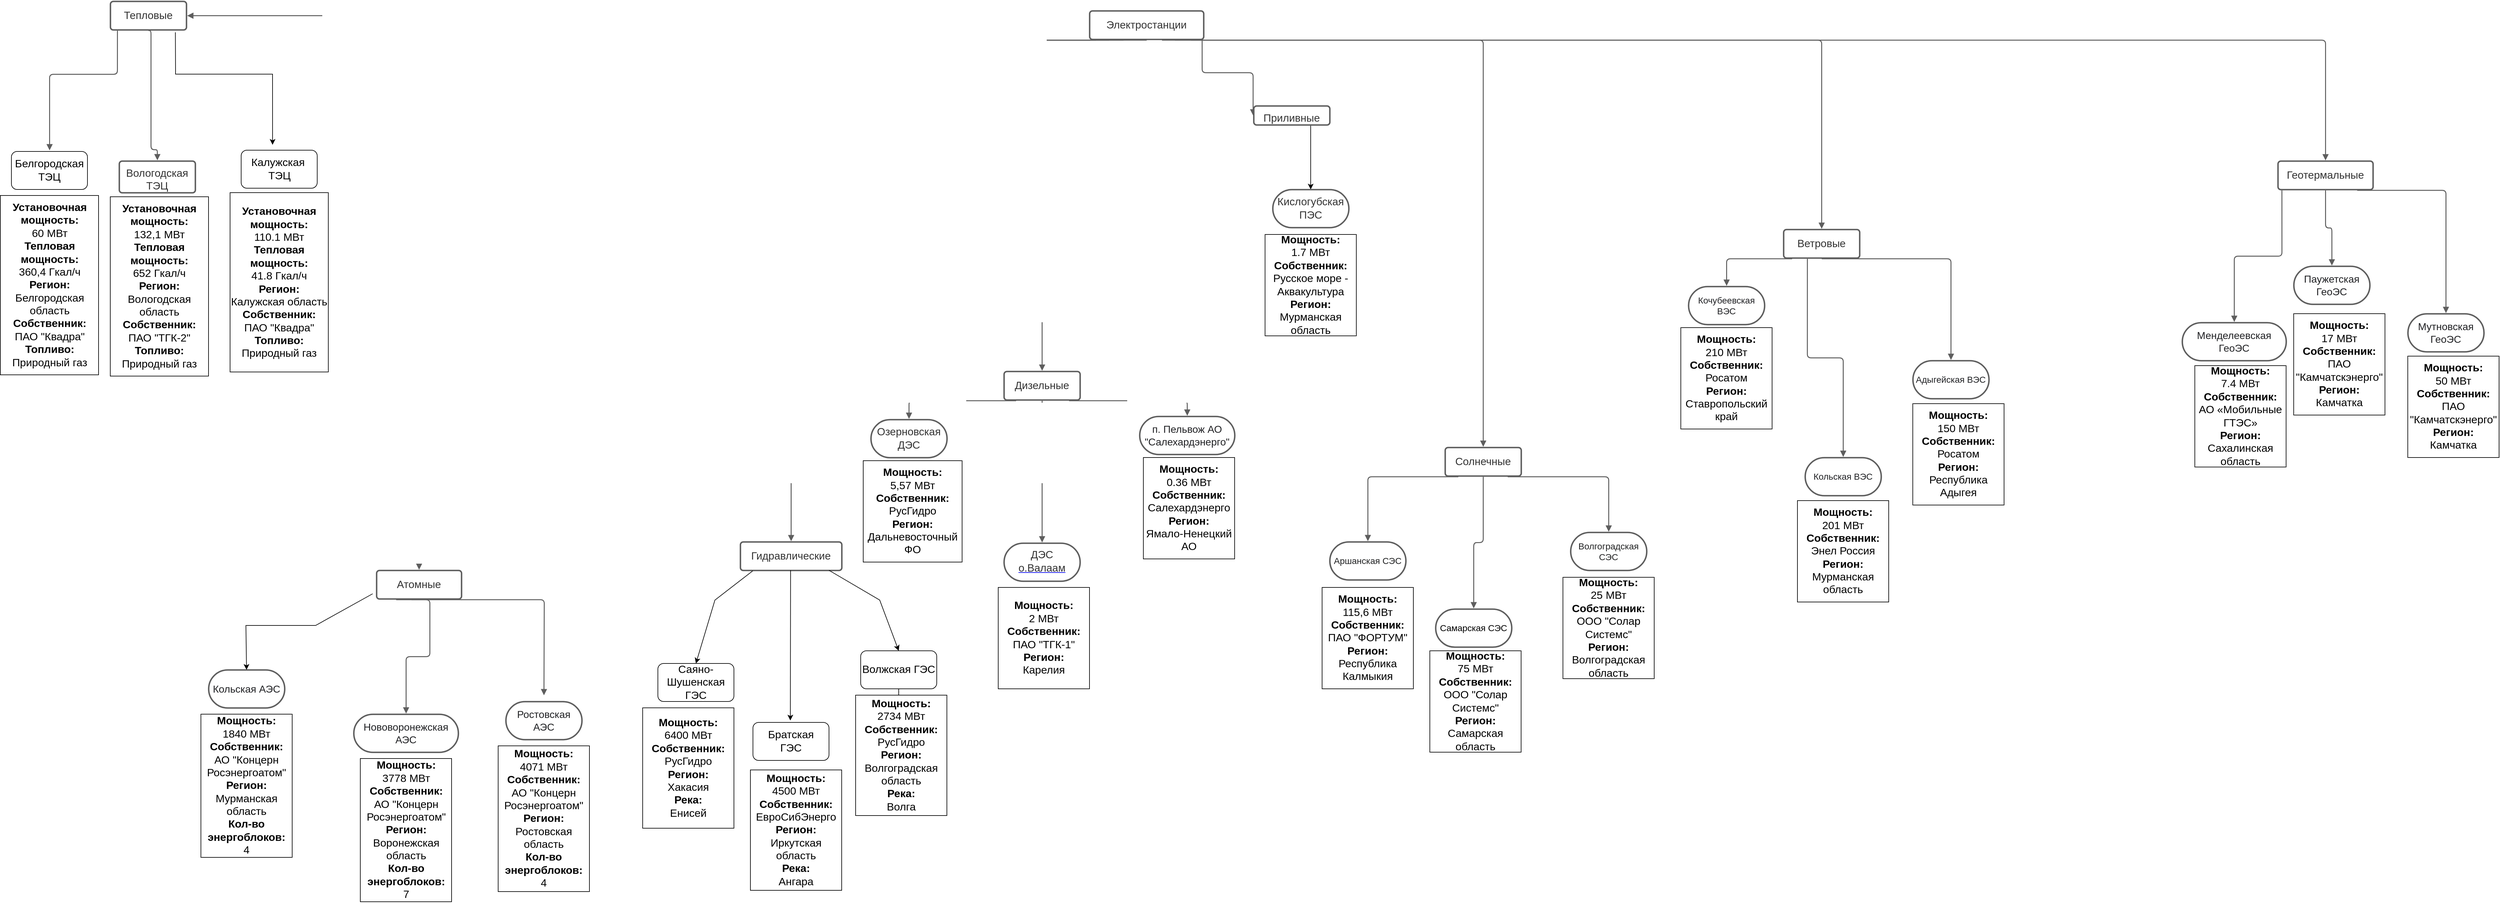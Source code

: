 <mxfile version="20.8.16" type="device"><diagram name="Страница 1" id="SqYz8cVDMpFLNIiaUwk3"><mxGraphModel dx="8078" dy="4804" grid="1" gridSize="10" guides="1" tooltips="1" connect="1" arrows="1" fold="1" page="1" pageScale="1" pageWidth="827" pageHeight="1169" math="0" shadow="0"><root><mxCell id="0"/><mxCell id="1" parent="0"/><mxCell id="hMKjOcdBYLlLjAjpWTOw-2" value="Электростанции" style="html=1;overflow=block;blockSpacing=1;whiteSpace=wrap;fontSize=16.7;fontColor=#333333;spacing=9;strokeColor=#5e5e5e;strokeOpacity=100;rounded=1;absoluteArcSize=1;arcSize=9;strokeWidth=2.3;lucidId=GyFBCx.WiOFn;" vertex="1" parent="1"><mxGeometry x="-959" y="-970" width="180" height="45" as="geometry"/></mxCell><mxCell id="hMKjOcdBYLlLjAjpWTOw-3" value="" style="html=1;jettySize=18;whiteSpace=wrap;fontSize=13;strokeColor=#5E5E5E;strokeWidth=1.5;rounded=1;arcSize=12;edgeStyle=orthogonalEdgeStyle;startArrow=none;endArrow=block;endFill=1;exitX=0.056;exitY=1.025;exitPerimeter=0;entryX=1.009;entryY=0.5;entryPerimeter=0;lucidId=5zFB~MU-isns;" edge="1" parent="1" source="hMKjOcdBYLlLjAjpWTOw-2" target="hMKjOcdBYLlLjAjpWTOw-4"><mxGeometry width="100" height="100" relative="1" as="geometry"><Array as="points"/></mxGeometry></mxCell><mxCell id="hMKjOcdBYLlLjAjpWTOw-4" value="Тепловые" style="html=1;overflow=block;blockSpacing=1;whiteSpace=wrap;fontSize=16.7;fontColor=#333333;spacing=9;strokeColor=#5e5e5e;strokeOpacity=100;rounded=1;absoluteArcSize=1;arcSize=9;strokeWidth=2.3;lucidId=7zFBuDmagxAy;" vertex="1" parent="1"><mxGeometry x="-2504" y="-985" width="120" height="45" as="geometry"/></mxCell><mxCell id="hMKjOcdBYLlLjAjpWTOw-5" value="" style="html=1;jettySize=18;whiteSpace=wrap;fontSize=13;strokeColor=#5E5E5E;strokeWidth=1.5;rounded=1;arcSize=12;edgeStyle=orthogonalEdgeStyle;startArrow=none;endArrow=block;endFill=1;exitX=0.092;exitY=1.025;exitPerimeter=0;lucidId=sAFBeHbnYp12;" edge="1" parent="1" source="hMKjOcdBYLlLjAjpWTOw-4"><mxGeometry width="100" height="100" relative="1" as="geometry"><Array as="points"><mxPoint x="-2493" y="-870"/><mxPoint x="-2600" y="-870"/><mxPoint x="-2600" y="-761"/></Array><mxPoint x="-2600" y="-750" as="targetPoint"/></mxGeometry></mxCell><mxCell id="hMKjOcdBYLlLjAjpWTOw-7" value="" style="html=1;jettySize=18;whiteSpace=wrap;fontSize=13;strokeColor=#5E5E5E;strokeWidth=1.5;rounded=1;arcSize=12;edgeStyle=orthogonalEdgeStyle;startArrow=none;endArrow=block;endFill=1;entryX=0.5;entryY=-0.025;entryPerimeter=0;lucidId=XAFBW..tZbpA;" edge="1" parent="1" target="hMKjOcdBYLlLjAjpWTOw-8"><mxGeometry width="100" height="100" relative="1" as="geometry"><Array as="points"><mxPoint x="-2440" y="-939"/><mxPoint x="-2440" y="-751"/></Array><mxPoint x="-2444" y="-939" as="sourcePoint"/></mxGeometry></mxCell><mxCell id="hMKjOcdBYLlLjAjpWTOw-8" value="Вологодская&lt;br&gt;ТЭЦ" style="html=1;overflow=block;blockSpacing=1;whiteSpace=wrap;fontSize=16.7;fontColor=#333333;spacing=9;strokeColor=#5e5e5e;strokeOpacity=100;rounded=1;absoluteArcSize=1;arcSize=9;strokeWidth=2.3;lucidId=1AFBX~7oIu6_;" vertex="1" parent="1"><mxGeometry x="-2490" y="-733" width="120" height="50" as="geometry"/></mxCell><mxCell id="hMKjOcdBYLlLjAjpWTOw-9" value="" style="html=1;jettySize=18;whiteSpace=wrap;fontSize=13;strokeColor=#5E5E5E;strokeWidth=1.5;rounded=1;arcSize=12;edgeStyle=orthogonalEdgeStyle;startArrow=none;endArrow=block;endFill=1;exitX=0.171;exitY=1.025;exitPerimeter=0;entryX=0.5;entryY=-0.025;entryPerimeter=0;lucidId=mBFBFNCM9t1E;" edge="1" parent="1" source="hMKjOcdBYLlLjAjpWTOw-2" target="hMKjOcdBYLlLjAjpWTOw-10"><mxGeometry width="100" height="100" relative="1" as="geometry"><Array as="points"/></mxGeometry></mxCell><mxCell id="hMKjOcdBYLlLjAjpWTOw-10" value="Атомные" style="html=1;overflow=block;blockSpacing=1;whiteSpace=wrap;fontSize=16.7;fontColor=#333333;spacing=9;strokeColor=#5e5e5e;strokeOpacity=100;rounded=1;absoluteArcSize=1;arcSize=9;strokeWidth=2.3;lucidId=nBFBf6we.e1u;" vertex="1" parent="1"><mxGeometry x="-2084" y="-87" width="134" height="45" as="geometry"/></mxCell><mxCell id="hMKjOcdBYLlLjAjpWTOw-11" value="" style="html=1;jettySize=18;whiteSpace=wrap;fontSize=13;strokeColor=#5E5E5E;strokeWidth=1.5;rounded=1;arcSize=12;edgeStyle=orthogonalEdgeStyle;startArrow=none;endArrow=block;endFill=1;exitX=0.297;exitY=1.025;exitPerimeter=0;entryX=0.5;entryY=-0.025;entryPerimeter=0;lucidId=iCFBBKGsCCVR;" edge="1" parent="1" source="hMKjOcdBYLlLjAjpWTOw-2" target="hMKjOcdBYLlLjAjpWTOw-12"><mxGeometry width="100" height="100" relative="1" as="geometry"><Array as="points"/></mxGeometry></mxCell><mxCell id="hMKjOcdBYLlLjAjpWTOw-12" value="Гидравлические" style="html=1;overflow=block;blockSpacing=1;whiteSpace=wrap;fontSize=16.7;fontColor=#333333;spacing=9;strokeColor=#5e5e5e;strokeOpacity=100;rounded=1;absoluteArcSize=1;arcSize=9;strokeWidth=2.3;lucidId=lCFBbSvob4z4;" vertex="1" parent="1"><mxGeometry x="-1510" y="-132" width="160" height="45" as="geometry"/></mxCell><mxCell id="hMKjOcdBYLlLjAjpWTOw-13" value="" style="html=1;jettySize=18;whiteSpace=wrap;fontSize=13;strokeColor=#5E5E5E;strokeWidth=1.5;rounded=1;arcSize=12;edgeStyle=orthogonalEdgeStyle;startArrow=none;endArrow=block;endFill=1;exitX=0.5;exitY=1.025;exitPerimeter=0;entryX=0.5;entryY=-0.025;entryPerimeter=0;lucidId=ACFBpiUiTkLt;" edge="1" parent="1" source="hMKjOcdBYLlLjAjpWTOw-2" target="hMKjOcdBYLlLjAjpWTOw-14"><mxGeometry width="100" height="100" relative="1" as="geometry"><Array as="points"/></mxGeometry></mxCell><mxCell id="hMKjOcdBYLlLjAjpWTOw-14" value="Дизельные" style="html=1;overflow=block;blockSpacing=1;whiteSpace=wrap;fontSize=16.7;fontColor=#333333;spacing=9;strokeColor=#5e5e5e;strokeOpacity=100;rounded=1;absoluteArcSize=1;arcSize=9;strokeWidth=2.3;lucidId=CCFB8OD78BTB;" vertex="1" parent="1"><mxGeometry x="-1094" y="-401" width="120" height="45" as="geometry"/></mxCell><mxCell id="hMKjOcdBYLlLjAjpWTOw-15" value="" style="html=1;jettySize=18;whiteSpace=wrap;fontSize=13;strokeColor=#5E5E5E;strokeWidth=1.5;rounded=1;arcSize=12;edgeStyle=orthogonalEdgeStyle;startArrow=none;endArrow=block;endFill=1;exitX=0.634;exitY=1.025;exitPerimeter=0;entryX=0.5;entryY=-0.025;entryPerimeter=0;lucidId=EDFBq7w8CGxq;" edge="1" parent="1" source="hMKjOcdBYLlLjAjpWTOw-2" target="hMKjOcdBYLlLjAjpWTOw-16"><mxGeometry width="100" height="100" relative="1" as="geometry"><Array as="points"/></mxGeometry></mxCell><mxCell id="hMKjOcdBYLlLjAjpWTOw-16" value="Солнечные" style="html=1;overflow=block;blockSpacing=1;whiteSpace=wrap;fontSize=16.7;fontColor=#333333;spacing=9;strokeColor=#5e5e5e;strokeOpacity=100;rounded=1;absoluteArcSize=1;arcSize=9;strokeWidth=2.3;lucidId=FDFBgmYnkCLx;" vertex="1" parent="1"><mxGeometry x="-398" y="-281" width="120" height="45" as="geometry"/></mxCell><mxCell id="hMKjOcdBYLlLjAjpWTOw-17" value="" style="html=1;jettySize=18;whiteSpace=wrap;fontSize=13;strokeColor=#5E5E5E;strokeWidth=1.5;rounded=1;arcSize=12;edgeStyle=orthogonalEdgeStyle;startArrow=none;endArrow=block;endFill=1;exitX=0.748;exitY=1.025;exitPerimeter=0;entryX=0.5;entryY=-0.025;entryPerimeter=0;lucidId=YDFBEHha3Yvf;" edge="1" parent="1" source="hMKjOcdBYLlLjAjpWTOw-2" target="hMKjOcdBYLlLjAjpWTOw-18"><mxGeometry width="100" height="100" relative="1" as="geometry"><Array as="points"/></mxGeometry></mxCell><mxCell id="hMKjOcdBYLlLjAjpWTOw-18" value="Ветровые" style="html=1;overflow=block;blockSpacing=1;whiteSpace=wrap;fontSize=16.7;fontColor=#333333;spacing=9;strokeColor=#5e5e5e;strokeOpacity=100;rounded=1;absoluteArcSize=1;arcSize=9;strokeWidth=2.3;lucidId=ZDFBa6UUs35p;" vertex="1" parent="1"><mxGeometry x="136" y="-625" width="120" height="45" as="geometry"/></mxCell><mxCell id="hMKjOcdBYLlLjAjpWTOw-19" value="" style="html=1;jettySize=18;whiteSpace=wrap;fontSize=13;strokeColor=#5E5E5E;strokeWidth=1.5;rounded=1;arcSize=12;edgeStyle=orthogonalEdgeStyle;startArrow=none;endArrow=block;endFill=1;exitX=0.889;exitY=1.025;exitPerimeter=0;entryX=0.5;entryY=-0.025;entryPerimeter=0;lucidId=cHFBAD_Vlz.F;" edge="1" parent="1" source="hMKjOcdBYLlLjAjpWTOw-2" target="hMKjOcdBYLlLjAjpWTOw-20"><mxGeometry width="100" height="100" relative="1" as="geometry"><Array as="points"/></mxGeometry></mxCell><mxCell id="hMKjOcdBYLlLjAjpWTOw-20" value="Геотермальные" style="html=1;overflow=block;blockSpacing=1;whiteSpace=wrap;fontSize=16.7;fontColor=#333333;spacing=9;strokeColor=#5e5e5e;strokeOpacity=100;rounded=1;absoluteArcSize=1;arcSize=9;strokeWidth=2.3;lucidId=dHFBpNdn9xWt;" vertex="1" parent="1"><mxGeometry x="916" y="-733" width="150" height="45" as="geometry"/></mxCell><mxCell id="hMKjOcdBYLlLjAjpWTOw-21" value="" style="html=1;jettySize=18;whiteSpace=wrap;fontSize=13;strokeColor=#5E5E5E;strokeWidth=1.5;rounded=1;arcSize=12;edgeStyle=orthogonalEdgeStyle;startArrow=none;endArrow=block;endFill=1;exitX=0.986;exitY=1.017;exitPerimeter=0;entryX=-0.009;entryY=0.5;entryPerimeter=0;lucidId=FIFBrzSK8Gba;" edge="1" parent="1" source="hMKjOcdBYLlLjAjpWTOw-2" target="hMKjOcdBYLlLjAjpWTOw-22"><mxGeometry width="100" height="100" relative="1" as="geometry"><Array as="points"/></mxGeometry></mxCell><mxCell id="hMKjOcdBYLlLjAjpWTOw-62" style="edgeStyle=orthogonalEdgeStyle;rounded=0;orthogonalLoop=1;jettySize=auto;html=1;exitX=0.75;exitY=1;exitDx=0;exitDy=0;entryX=0.5;entryY=0;entryDx=0;entryDy=0;" edge="1" parent="1" source="hMKjOcdBYLlLjAjpWTOw-22" target="hMKjOcdBYLlLjAjpWTOw-24"><mxGeometry relative="1" as="geometry"/></mxCell><mxCell id="hMKjOcdBYLlLjAjpWTOw-22" value="Приливные" style="html=1;overflow=block;blockSpacing=1;whiteSpace=wrap;fontSize=16.7;fontColor=#333333;spacing=9;strokeColor=#5e5e5e;strokeOpacity=100;rounded=1;absoluteArcSize=1;arcSize=9;strokeWidth=2.3;lucidId=GIFB3C~htnPx;" vertex="1" parent="1"><mxGeometry x="-700" y="-820" width="120" height="30" as="geometry"/></mxCell><mxCell id="hMKjOcdBYLlLjAjpWTOw-24" value="Кислогубская ПЭС" style="html=1;overflow=block;blockSpacing=1;whiteSpace=wrap;rounded=1;arcSize=50;fontSize=16.7;fontColor=#333333;spacing=3.8;strokeColor=#5e5e5e;strokeOpacity=100;strokeWidth=2.3;lucidId=EKFBNRYp~ldQ;" vertex="1" parent="1"><mxGeometry x="-670" y="-688" width="120" height="60" as="geometry"/></mxCell><mxCell id="hMKjOcdBYLlLjAjpWTOw-25" value="" style="html=1;jettySize=18;whiteSpace=wrap;fontSize=13;strokeColor=#5E5E5E;strokeWidth=1.5;rounded=1;arcSize=12;edgeStyle=orthogonalEdgeStyle;startArrow=none;endArrow=block;endFill=1;exitX=0.5;exitY=1.025;exitPerimeter=0;entryX=0.5;entryY=-0.019;entryPerimeter=0;lucidId=ALFBpKopG93v;" edge="1" parent="1" source="hMKjOcdBYLlLjAjpWTOw-20" target="hMKjOcdBYLlLjAjpWTOw-26"><mxGeometry width="100" height="100" relative="1" as="geometry"><Array as="points"/></mxGeometry></mxCell><mxCell id="hMKjOcdBYLlLjAjpWTOw-26" value="Паужетская ГеоЭС" style="html=1;overflow=block;blockSpacing=1;whiteSpace=wrap;rounded=1;arcSize=50;fontSize=16;fontColor=#202124;spacing=3.8;strokeColor=#5e5e5e;strokeOpacity=100;strokeWidth=2.3;lucidId=BLFB-0La~RzK;" vertex="1" parent="1"><mxGeometry x="941" y="-567" width="120" height="60" as="geometry"/></mxCell><mxCell id="hMKjOcdBYLlLjAjpWTOw-27" value="" style="html=1;jettySize=18;whiteSpace=wrap;fontSize=13;strokeColor=#5E5E5E;strokeWidth=1.5;rounded=1;arcSize=12;edgeStyle=orthogonalEdgeStyle;startArrow=none;endArrow=block;endFill=1;exitX=0.041;exitY=1.025;exitPerimeter=0;entryX=0.5;entryY=-0.019;entryPerimeter=0;lucidId=TLFBq1v5dOX_;" edge="1" parent="1" source="hMKjOcdBYLlLjAjpWTOw-20" target="hMKjOcdBYLlLjAjpWTOw-28"><mxGeometry width="100" height="100" relative="1" as="geometry"><Array as="points"/></mxGeometry></mxCell><mxCell id="hMKjOcdBYLlLjAjpWTOw-28" value="Менделеевская ГеоЭС" style="html=1;overflow=block;blockSpacing=1;whiteSpace=wrap;rounded=1;arcSize=50;fontSize=16;fontColor=#202124;spacing=3.8;strokeColor=#5e5e5e;strokeOpacity=100;strokeWidth=2.3;lucidId=ULFBt5n8SL2p;" vertex="1" parent="1"><mxGeometry x="765" y="-478" width="164" height="60" as="geometry"/></mxCell><mxCell id="hMKjOcdBYLlLjAjpWTOw-29" value="Мутновская ГеоЭС" style="html=1;overflow=block;blockSpacing=1;whiteSpace=wrap;rounded=1;arcSize=50;fontSize=16;fontColor=#202124;spacing=3.8;strokeColor=#5e5e5e;strokeOpacity=100;strokeWidth=2.3;lucidId=AOFBKf5QO8yM;" vertex="1" parent="1"><mxGeometry x="1121" y="-492" width="120" height="60" as="geometry"/></mxCell><mxCell id="hMKjOcdBYLlLjAjpWTOw-30" value="" style="html=1;jettySize=18;whiteSpace=wrap;fontSize=13;strokeColor=#5E5E5E;strokeWidth=1.5;rounded=1;arcSize=12;edgeStyle=orthogonalEdgeStyle;startArrow=none;endArrow=block;endFill=1;exitX=0.833;exitY=1.025;exitPerimeter=0;entryX=0.5;entryY=-0.019;entryPerimeter=0;lucidId=HOFBAgf5B-wa;" edge="1" parent="1" source="hMKjOcdBYLlLjAjpWTOw-20" target="hMKjOcdBYLlLjAjpWTOw-29"><mxGeometry width="100" height="100" relative="1" as="geometry"><Array as="points"/></mxGeometry></mxCell><mxCell id="hMKjOcdBYLlLjAjpWTOw-31" value="" style="html=1;jettySize=18;whiteSpace=wrap;fontSize=13;strokeColor=#5E5E5E;strokeWidth=1.5;rounded=1;arcSize=12;edgeStyle=orthogonalEdgeStyle;startArrow=none;endArrow=block;endFill=1;exitX=0.112;exitY=1.025;exitPerimeter=0;entryX=0.5;entryY=-0.019;entryPerimeter=0;lucidId=aPFBoGV0b.kq;" edge="1" parent="1" source="hMKjOcdBYLlLjAjpWTOw-18" target="hMKjOcdBYLlLjAjpWTOw-32"><mxGeometry width="100" height="100" relative="1" as="geometry"><Array as="points"/></mxGeometry></mxCell><mxCell id="hMKjOcdBYLlLjAjpWTOw-32" value="Кочубеевская ВЭС" style="html=1;overflow=block;blockSpacing=1;whiteSpace=wrap;rounded=1;arcSize=50;fontSize=14;fontColor=#202124;spacing=3.8;strokeColor=#5e5e5e;strokeOpacity=100;strokeWidth=2.3;lucidId=bPFBzbdjYdHI;" vertex="1" parent="1"><mxGeometry x="-14" y="-535" width="120" height="60" as="geometry"/></mxCell><mxCell id="hMKjOcdBYLlLjAjpWTOw-33" value="" style="html=1;jettySize=18;whiteSpace=wrap;fontSize=13;strokeColor=#5E5E5E;strokeWidth=1.5;rounded=1;arcSize=12;edgeStyle=orthogonalEdgeStyle;startArrow=none;endArrow=block;endFill=1;exitX=0.312;exitY=1.025;exitPerimeter=0;entryX=0.5;entryY=-0.019;entryPerimeter=0;lucidId=wPFBTZVYzLRv;" edge="1" parent="1" source="hMKjOcdBYLlLjAjpWTOw-18" target="hMKjOcdBYLlLjAjpWTOw-34"><mxGeometry width="100" height="100" relative="1" as="geometry"><Array as="points"/></mxGeometry></mxCell><mxCell id="hMKjOcdBYLlLjAjpWTOw-34" value="Кольская ВЭС" style="html=1;overflow=block;blockSpacing=1;whiteSpace=wrap;rounded=1;arcSize=50;fontSize=14;fontColor=#202124;spacing=3.8;strokeColor=#5e5e5e;strokeOpacity=100;strokeWidth=2.3;lucidId=xPFBQCAr1fCG;" vertex="1" parent="1"><mxGeometry x="170" y="-265" width="120" height="60" as="geometry"/></mxCell><mxCell id="hMKjOcdBYLlLjAjpWTOw-35" value="" style="html=1;jettySize=18;whiteSpace=wrap;fontSize=13;strokeColor=#5E5E5E;strokeWidth=1.5;rounded=1;arcSize=12;edgeStyle=orthogonalEdgeStyle;startArrow=none;endArrow=block;endFill=1;exitX=0.5;exitY=1.025;exitPerimeter=0;entryX=0.5;entryY=-0.019;entryPerimeter=0;lucidId=6PFB352ZGc~q;" edge="1" parent="1" source="hMKjOcdBYLlLjAjpWTOw-18" target="hMKjOcdBYLlLjAjpWTOw-36"><mxGeometry width="100" height="100" relative="1" as="geometry"><Array as="points"/></mxGeometry></mxCell><mxCell id="hMKjOcdBYLlLjAjpWTOw-36" value="Адыгейская ВЭС" style="html=1;overflow=block;blockSpacing=1;whiteSpace=wrap;rounded=1;arcSize=50;fontSize=14;fontColor=#202124;spacing=3.8;strokeColor=#5e5e5e;strokeOpacity=100;strokeWidth=2.3;lucidId=sQFBGPCXY75R;" vertex="1" parent="1"><mxGeometry x="340" y="-418" width="120" height="60" as="geometry"/></mxCell><mxCell id="hMKjOcdBYLlLjAjpWTOw-39" value="" style="html=1;jettySize=18;whiteSpace=wrap;fontSize=13;strokeColor=#5E5E5E;strokeWidth=1.5;rounded=1;arcSize=12;edgeStyle=orthogonalEdgeStyle;startArrow=none;endArrow=block;endFill=1;exitX=0.173;exitY=1.025;exitPerimeter=0;entryX=0.5;entryY=-0.019;entryPerimeter=0;lucidId=sSFBZc41rcpS;" edge="1" parent="1" source="hMKjOcdBYLlLjAjpWTOw-16" target="hMKjOcdBYLlLjAjpWTOw-40"><mxGeometry width="100" height="100" relative="1" as="geometry"><Array as="points"/></mxGeometry></mxCell><mxCell id="hMKjOcdBYLlLjAjpWTOw-40" value="Аршанская СЭС" style="html=1;overflow=block;blockSpacing=1;whiteSpace=wrap;rounded=1;arcSize=50;fontSize=14;fontColor=#202122;spacing=3.8;strokeColor=#5e5e5e;strokeOpacity=100;strokeWidth=2.3;lucidId=tSFBL8i9D4yC;" vertex="1" parent="1"><mxGeometry x="-580" y="-132" width="120" height="60" as="geometry"/></mxCell><mxCell id="hMKjOcdBYLlLjAjpWTOw-41" value="" style="html=1;jettySize=18;whiteSpace=wrap;fontSize=13;strokeColor=#5E5E5E;strokeWidth=1.5;rounded=1;arcSize=12;edgeStyle=orthogonalEdgeStyle;startArrow=none;endArrow=block;endFill=1;exitX=0.5;exitY=1.025;exitPerimeter=0;entryX=0.5;entryY=-0.019;entryPerimeter=0;lucidId=FSFBlm5Pgm4U;" edge="1" parent="1" source="hMKjOcdBYLlLjAjpWTOw-16" target="hMKjOcdBYLlLjAjpWTOw-42"><mxGeometry width="100" height="100" relative="1" as="geometry"><Array as="points"/></mxGeometry></mxCell><mxCell id="hMKjOcdBYLlLjAjpWTOw-42" value="Самарская СЭС" style="html=1;overflow=block;blockSpacing=1;whiteSpace=wrap;rounded=1;arcSize=50;fontSize=14;fontColor=default;spacing=3.8;strokeColor=#5e5e5e;strokeOpacity=100;strokeWidth=2.3;lucidId=GSFB4N.~FEb4;" vertex="1" parent="1"><mxGeometry x="-413" y="-26" width="120" height="60" as="geometry"/></mxCell><mxCell id="hMKjOcdBYLlLjAjpWTOw-43" value="" style="html=1;jettySize=18;whiteSpace=wrap;fontSize=13;strokeColor=#5E5E5E;strokeWidth=1.5;rounded=1;arcSize=12;edgeStyle=orthogonalEdgeStyle;startArrow=none;endArrow=block;endFill=1;exitX=0.821;exitY=1.025;exitPerimeter=0;entryX=0.5;entryY=-0.019;entryPerimeter=0;lucidId=TTFBk13DZJh2;" edge="1" parent="1" source="hMKjOcdBYLlLjAjpWTOw-16" target="hMKjOcdBYLlLjAjpWTOw-44"><mxGeometry width="100" height="100" relative="1" as="geometry"><Array as="points"/></mxGeometry></mxCell><mxCell id="hMKjOcdBYLlLjAjpWTOw-44" value="Волгоградская СЭС" style="html=1;overflow=block;blockSpacing=1;whiteSpace=wrap;rounded=1;arcSize=50;fontSize=14;fontColor=#202122;spacing=3.8;strokeColor=#5e5e5e;strokeOpacity=100;strokeWidth=2.3;lucidId=UTFBREHeBR4l;" vertex="1" parent="1"><mxGeometry x="-200" y="-147" width="120" height="60" as="geometry"/></mxCell><mxCell id="hMKjOcdBYLlLjAjpWTOw-45" value="" style="html=1;jettySize=18;whiteSpace=wrap;fontSize=13;strokeColor=#5E5E5E;strokeWidth=1.5;rounded=1;arcSize=12;edgeStyle=orthogonalEdgeStyle;startArrow=none;endArrow=block;endFill=1;exitX=0.159;exitY=1.025;exitPerimeter=0;entryX=0.5;entryY=-0.019;entryPerimeter=0;lucidId=LWFBNLBdq5vw;" edge="1" parent="1" source="hMKjOcdBYLlLjAjpWTOw-14" target="hMKjOcdBYLlLjAjpWTOw-46"><mxGeometry width="100" height="100" relative="1" as="geometry"><Array as="points"/></mxGeometry></mxCell><mxCell id="hMKjOcdBYLlLjAjpWTOw-46" value="Озерновская ДЭС" style="html=1;overflow=block;blockSpacing=1;whiteSpace=wrap;rounded=1;arcSize=50;fontSize=16.7;fontColor=#333333;spacing=3.8;strokeColor=#5e5e5e;strokeOpacity=100;strokeWidth=2.3;lucidId=LWFB6_Nns11n;" vertex="1" parent="1"><mxGeometry x="-1304" y="-325" width="120" height="60" as="geometry"/></mxCell><mxCell id="hMKjOcdBYLlLjAjpWTOw-47" value="" style="html=1;jettySize=18;whiteSpace=wrap;fontSize=13;strokeColor=#5E5E5E;strokeWidth=1.5;rounded=1;arcSize=12;edgeStyle=orthogonalEdgeStyle;startArrow=none;endArrow=block;endFill=1;exitX=0.5;exitY=1.025;exitPerimeter=0;entryX=0.5;entryY=-0.019;entryPerimeter=0;lucidId=6WFBdMzhMtAK;" edge="1" parent="1" source="hMKjOcdBYLlLjAjpWTOw-14" target="hMKjOcdBYLlLjAjpWTOw-48"><mxGeometry width="100" height="100" relative="1" as="geometry"><Array as="points"/></mxGeometry></mxCell><mxCell id="hMKjOcdBYLlLjAjpWTOw-48" value="&lt;div style=&quot;display: flex; justify-content: center; text-align: center; align-items: baseline; font-size: 0; line-height: 1.25;margin-top: -2px;&quot;&gt;&lt;span&gt;&lt;span style=&quot;font-size:16.7px;color:#333333;&quot;&gt;&lt;span style=&quot;font-size:16.7px;color:#333333;&quot;&gt;ДЭС &lt;/span&gt;&lt;a href=&quot;http://о.Валаам&quot;&gt;&lt;span style=&quot;font-size:16.7px;color:#333333;&quot;&gt;о.Валаам&lt;/span&gt;&lt;/a&gt;&lt;/span&gt;&lt;/span&gt;&lt;/div&gt;" style="html=1;overflow=block;blockSpacing=1;whiteSpace=wrap;rounded=1;arcSize=50;fontSize=13;spacing=3.8;strokeColor=#5e5e5e;strokeOpacity=100;strokeWidth=2.3;lucidId=7WFBqmfKb4T6;" vertex="1" parent="1"><mxGeometry x="-1094" y="-130" width="120" height="60" as="geometry"/></mxCell><mxCell id="hMKjOcdBYLlLjAjpWTOw-49" value="" style="html=1;jettySize=18;whiteSpace=wrap;fontSize=13;strokeColor=#5E5E5E;strokeWidth=1.5;rounded=1;arcSize=12;edgeStyle=orthogonalEdgeStyle;startArrow=none;endArrow=block;endFill=1;exitX=0.854;exitY=1.025;exitPerimeter=0;entryX=0.5;entryY=-0.019;entryPerimeter=0;lucidId=DXFB1k9.jkBA;" edge="1" parent="1" source="hMKjOcdBYLlLjAjpWTOw-14" target="hMKjOcdBYLlLjAjpWTOw-50"><mxGeometry width="100" height="100" relative="1" as="geometry"><Array as="points"/></mxGeometry></mxCell><mxCell id="hMKjOcdBYLlLjAjpWTOw-50" value="п. Пельвож АО &quot;Салехардэнерго&quot;" style="html=1;overflow=block;blockSpacing=1;whiteSpace=wrap;rounded=1;arcSize=50;fontSize=16;fontColor=#202124;spacing=3.8;strokeColor=#5e5e5e;strokeOpacity=100;strokeWidth=2.3;lucidId=M0FBzGEnjMxq;" vertex="1" parent="1"><mxGeometry x="-880" y="-330" width="150" height="60" as="geometry"/></mxCell><mxCell id="hMKjOcdBYLlLjAjpWTOw-52" value="Кольская АЭС" style="html=1;overflow=block;blockSpacing=1;whiteSpace=wrap;rounded=1;arcSize=50;fontSize=16;fontColor=#202124;spacing=3.8;strokeColor=#5e5e5e;strokeOpacity=100;strokeWidth=2.3;lucidId=A1FBBgMg.JyZ;" vertex="1" parent="1"><mxGeometry x="-2349" y="70" width="120" height="60" as="geometry"/></mxCell><mxCell id="hMKjOcdBYLlLjAjpWTOw-53" value="" style="html=1;jettySize=18;whiteSpace=wrap;fontSize=13;strokeColor=#5E5E5E;strokeWidth=1.5;rounded=1;arcSize=12;edgeStyle=orthogonalEdgeStyle;startArrow=none;endArrow=block;endFill=1;exitX=0.23;exitY=1.025;exitPerimeter=0;entryX=0.5;entryY=-0.019;entryPerimeter=0;lucidId=W1FBcs6mP0-J;" edge="1" parent="1" source="hMKjOcdBYLlLjAjpWTOw-10" target="hMKjOcdBYLlLjAjpWTOw-54"><mxGeometry width="100" height="100" relative="1" as="geometry"><Array as="points"><mxPoint x="-2000" y="-41"/><mxPoint x="-2000" y="49"/><mxPoint x="-2037" y="49"/></Array></mxGeometry></mxCell><mxCell id="hMKjOcdBYLlLjAjpWTOw-54" value="Нововоронежская АЭС" style="html=1;overflow=block;blockSpacing=1;whiteSpace=wrap;rounded=1;arcSize=50;fontSize=16;fontColor=#202124;spacing=3.8;strokeColor=#5e5e5e;strokeOpacity=100;strokeWidth=2.3;lucidId=Y1FBNd3JHcnn;" vertex="1" parent="1"><mxGeometry x="-2120" y="140" width="165" height="60" as="geometry"/></mxCell><mxCell id="hMKjOcdBYLlLjAjpWTOw-55" value="" style="html=1;jettySize=18;whiteSpace=wrap;fontSize=13;strokeColor=#5E5E5E;strokeWidth=1.5;rounded=1;arcSize=12;edgeStyle=orthogonalEdgeStyle;startArrow=none;endArrow=block;endFill=1;exitX=0.411;exitY=1.025;exitPerimeter=0;lucidId=q2FBmSYg-Txo;" edge="1" parent="1" source="hMKjOcdBYLlLjAjpWTOw-10"><mxGeometry width="100" height="100" relative="1" as="geometry"><Array as="points"/><mxPoint x="-1820" y="110" as="targetPoint"/></mxGeometry></mxCell><mxCell id="hMKjOcdBYLlLjAjpWTOw-56" value="Ростовская АЭС" style="html=1;overflow=block;blockSpacing=1;whiteSpace=wrap;rounded=1;arcSize=50;fontSize=16;fontColor=#202124;spacing=3.8;strokeColor=#5e5e5e;strokeOpacity=100;strokeWidth=2.3;lucidId=x2FB46mAO1vs;" vertex="1" parent="1"><mxGeometry x="-1880" y="120" width="120" height="60" as="geometry"/></mxCell><mxCell id="hMKjOcdBYLlLjAjpWTOw-65" value="" style="endArrow=classic;html=1;rounded=0;" edge="1" parent="1"><mxGeometry width="50" height="50" relative="1" as="geometry"><mxPoint x="-1430.62" y="-87" as="sourcePoint"/><mxPoint x="-1431" y="150" as="targetPoint"/></mxGeometry></mxCell><mxCell id="hMKjOcdBYLlLjAjpWTOw-66" value="" style="endArrow=classic;html=1;rounded=0;exitX=0.123;exitY=1.019;exitDx=0;exitDy=0;exitPerimeter=0;entryX=0.5;entryY=0;entryDx=0;entryDy=0;" edge="1" parent="1" source="hMKjOcdBYLlLjAjpWTOw-12" target="hMKjOcdBYLlLjAjpWTOw-67"><mxGeometry width="50" height="50" relative="1" as="geometry"><mxPoint x="-1480" y="-87" as="sourcePoint"/><mxPoint x="-1550" y="50" as="targetPoint"/><Array as="points"><mxPoint x="-1550" y="-40"/></Array></mxGeometry></mxCell><mxCell id="hMKjOcdBYLlLjAjpWTOw-67" value="&lt;font style=&quot;font-size: 17px;&quot;&gt;Саяно-Шушенская ГЭС&lt;/font&gt;" style="rounded=1;whiteSpace=wrap;html=1;" vertex="1" parent="1"><mxGeometry x="-1640" y="60" width="120" height="60" as="geometry"/></mxCell><mxCell id="hMKjOcdBYLlLjAjpWTOw-68" value="Братская &lt;br&gt;ГЭС" style="rounded=1;whiteSpace=wrap;html=1;fontSize=17;" vertex="1" parent="1"><mxGeometry x="-1490" y="153" width="120" height="60" as="geometry"/></mxCell><mxCell id="hMKjOcdBYLlLjAjpWTOw-69" value="" style="endArrow=classic;html=1;rounded=0;fontSize=17;entryX=0.5;entryY=0;entryDx=0;entryDy=0;" edge="1" parent="1" target="hMKjOcdBYLlLjAjpWTOw-70"><mxGeometry width="50" height="50" relative="1" as="geometry"><mxPoint x="-1370" y="-87" as="sourcePoint"/><mxPoint x="-1290" y="40" as="targetPoint"/><Array as="points"><mxPoint x="-1290" y="-40"/></Array></mxGeometry></mxCell><mxCell id="hMKjOcdBYLlLjAjpWTOw-87" value="" style="edgeStyle=orthogonalEdgeStyle;rounded=0;orthogonalLoop=1;jettySize=auto;html=1;fontSize=17;" edge="1" parent="1" source="hMKjOcdBYLlLjAjpWTOw-70" target="hMKjOcdBYLlLjAjpWTOw-86"><mxGeometry relative="1" as="geometry"/></mxCell><mxCell id="hMKjOcdBYLlLjAjpWTOw-70" value="Волжская ГЭС" style="rounded=1;whiteSpace=wrap;html=1;fontSize=17;" vertex="1" parent="1"><mxGeometry x="-1320" y="40" width="120" height="60" as="geometry"/></mxCell><mxCell id="hMKjOcdBYLlLjAjpWTOw-72" value="Белгородская&lt;br&gt;ТЭЦ" style="rounded=1;whiteSpace=wrap;html=1;fontSize=17;" vertex="1" parent="1"><mxGeometry x="-2660" y="-748" width="120" height="60" as="geometry"/></mxCell><mxCell id="hMKjOcdBYLlLjAjpWTOw-73" value="" style="endArrow=classic;html=1;rounded=0;fontSize=17;exitX=0.856;exitY=1.089;exitDx=0;exitDy=0;exitPerimeter=0;entryX=0.413;entryY=-0.142;entryDx=0;entryDy=0;entryPerimeter=0;" edge="1" parent="1" source="hMKjOcdBYLlLjAjpWTOw-4" target="hMKjOcdBYLlLjAjpWTOw-74"><mxGeometry width="50" height="50" relative="1" as="geometry"><mxPoint x="-1940" y="-620" as="sourcePoint"/><mxPoint x="-2260" y="-770" as="targetPoint"/><Array as="points"><mxPoint x="-2401" y="-870"/><mxPoint x="-2248" y="-870"/></Array></mxGeometry></mxCell><mxCell id="hMKjOcdBYLlLjAjpWTOw-74" value="Калужская&amp;nbsp;&lt;br&gt;ТЭЦ" style="rounded=1;whiteSpace=wrap;html=1;fontSize=17;" vertex="1" parent="1"><mxGeometry x="-2297.5" y="-750" width="120" height="60" as="geometry"/></mxCell><mxCell id="hMKjOcdBYLlLjAjpWTOw-75" style="edgeStyle=orthogonalEdgeStyle;rounded=0;orthogonalLoop=1;jettySize=auto;html=1;exitX=0.5;exitY=1;exitDx=0;exitDy=0;fontSize=17;" edge="1" parent="1" source="hMKjOcdBYLlLjAjpWTOw-74" target="hMKjOcdBYLlLjAjpWTOw-74"><mxGeometry relative="1" as="geometry"/></mxCell><mxCell id="hMKjOcdBYLlLjAjpWTOw-77" value="&lt;b&gt;Установочная&lt;/b&gt;&lt;br&gt;&lt;b&gt;мощность:&lt;/b&gt;&lt;br&gt;110.1 МВт&lt;br&gt;&lt;b&gt;Тепловая мощность:&lt;/b&gt;&lt;br&gt;41.8 Гкал/ч&lt;br&gt;&lt;b&gt;Регион:&lt;/b&gt;&lt;br&gt;Калужская область&lt;br&gt;&lt;b&gt;Собственник:&lt;/b&gt;&lt;br&gt;ПАО &quot;Квадра&quot;&lt;br&gt;&lt;b&gt;Топливо:&lt;/b&gt;&lt;br&gt;Природный газ" style="rounded=0;whiteSpace=wrap;html=1;fontSize=17;" vertex="1" parent="1"><mxGeometry x="-2315" y="-683" width="155" height="283" as="geometry"/></mxCell><mxCell id="hMKjOcdBYLlLjAjpWTOw-78" value="&lt;b&gt;Установочная&lt;/b&gt;&lt;br&gt;&lt;b&gt;мощность:&lt;/b&gt;&lt;br&gt;132,1 МВт&lt;br&gt;&lt;b&gt;Тепловая мощность:&lt;/b&gt;&lt;br&gt;652 Гкал/ч&lt;br&gt;&lt;b&gt;Регион:&lt;/b&gt;&lt;br&gt;Вологодская область&lt;br&gt;&lt;b&gt;Собственник:&lt;/b&gt;&lt;br&gt;ПАО &quot;ТГК-2&quot;&lt;br&gt;&lt;b&gt;Топливо:&lt;/b&gt;&lt;br&gt;Природный газ" style="rounded=0;whiteSpace=wrap;html=1;fontSize=17;" vertex="1" parent="1"><mxGeometry x="-2504" y="-676.5" width="155" height="283" as="geometry"/></mxCell><mxCell id="hMKjOcdBYLlLjAjpWTOw-79" value="&lt;b&gt;Установочная&lt;/b&gt;&lt;br&gt;&lt;b&gt;мощность:&lt;/b&gt;&lt;br&gt;60 МВт&lt;br&gt;&lt;b&gt;Тепловая&lt;br&gt;мощность:&lt;/b&gt;&lt;br&gt;360,4 Гкал/ч&lt;br&gt;&lt;b&gt;Регион:&lt;/b&gt;&lt;br&gt;Белгородская область&lt;br&gt;&lt;b&gt;Собственник:&lt;/b&gt;&lt;br&gt;ПАО &quot;Квадра&quot;&lt;br&gt;&lt;b&gt;Топливо:&lt;/b&gt;&lt;br&gt;Природный газ" style="rounded=0;whiteSpace=wrap;html=1;fontSize=17;" vertex="1" parent="1"><mxGeometry x="-2677.5" y="-678.5" width="155" height="283" as="geometry"/></mxCell><mxCell id="hMKjOcdBYLlLjAjpWTOw-80" value="&lt;b&gt;Мощность:&lt;/b&gt;&lt;br&gt;1840 МВт&lt;br&gt;&lt;b&gt;Собственник:&lt;/b&gt;&lt;br&gt;АО &quot;Концерн Росэнергоатом&quot;&lt;br&gt;&lt;b&gt;Регион:&lt;/b&gt;&lt;br&gt;Мурманская область&lt;br&gt;&lt;b&gt;Кол-во энергоблоков:&lt;/b&gt;&lt;br&gt;4" style="rounded=0;whiteSpace=wrap;html=1;fontSize=17;" vertex="1" parent="1"><mxGeometry x="-2361" y="140" width="144" height="226" as="geometry"/></mxCell><mxCell id="hMKjOcdBYLlLjAjpWTOw-81" value="&lt;b&gt;Мощность:&lt;/b&gt;&lt;br&gt;3778&amp;nbsp;МВт&lt;br&gt;&lt;b&gt;Собственник:&lt;/b&gt;&lt;br&gt;АО &quot;Концерн Росэнергоатом&quot;&lt;br&gt;&lt;b&gt;Регион:&lt;/b&gt;&lt;br&gt;Воронежская область&lt;br&gt;&lt;b&gt;Кол-во энергоблоков:&lt;/b&gt;&lt;br&gt;7" style="rounded=0;whiteSpace=wrap;html=1;fontSize=17;" vertex="1" parent="1"><mxGeometry x="-2109.5" y="210" width="144" height="226" as="geometry"/></mxCell><mxCell id="hMKjOcdBYLlLjAjpWTOw-82" value="&lt;b&gt;Мощность:&lt;/b&gt;&lt;br&gt;4071&amp;nbsp;МВт&lt;br&gt;&lt;b&gt;Собственник:&lt;/b&gt;&lt;br&gt;АО &quot;Концерн Росэнергоатом&quot;&lt;br&gt;&lt;b&gt;Регион:&lt;/b&gt;&lt;br&gt;Ростовская область&lt;br&gt;&lt;b&gt;Кол-во энергоблоков:&lt;/b&gt;&lt;br&gt;4" style="rounded=0;whiteSpace=wrap;html=1;fontSize=17;" vertex="1" parent="1"><mxGeometry x="-1892" y="190" width="144" height="230" as="geometry"/></mxCell><mxCell id="hMKjOcdBYLlLjAjpWTOw-83" value="" style="endArrow=classic;html=1;rounded=0;fontSize=17;entryX=0.5;entryY=0;entryDx=0;entryDy=0;" edge="1" parent="1" target="hMKjOcdBYLlLjAjpWTOw-52"><mxGeometry width="50" height="50" relative="1" as="geometry"><mxPoint x="-2090" y="-50" as="sourcePoint"/><mxPoint x="-2190" y="-40" as="targetPoint"/><Array as="points"><mxPoint x="-2180"/><mxPoint x="-2290"/></Array></mxGeometry></mxCell><mxCell id="hMKjOcdBYLlLjAjpWTOw-84" value="&lt;b&gt;Мощность:&lt;/b&gt;&lt;br&gt;6400 МВт&lt;br&gt;&lt;b&gt;Собственник:&lt;/b&gt;&lt;br&gt;РусГидро&lt;br&gt;&lt;b&gt;Регион:&lt;/b&gt;&lt;br&gt;Хакасия&lt;br&gt;&lt;b&gt;Река:&lt;br&gt;&lt;/b&gt;Енисей" style="rounded=0;whiteSpace=wrap;html=1;fontSize=17;" vertex="1" parent="1"><mxGeometry x="-1664" y="130" width="144" height="190" as="geometry"/></mxCell><mxCell id="hMKjOcdBYLlLjAjpWTOw-85" value="&lt;b&gt;Мощность:&lt;/b&gt;&lt;br&gt;4500 МВт&lt;br&gt;&lt;b&gt;Собственник:&lt;/b&gt;&lt;br&gt;ЕвроСибЭнерго&lt;br&gt;&lt;b&gt;Регион:&lt;/b&gt;&lt;br&gt;Иркутская область&lt;br&gt;&lt;b&gt;Река:&lt;br&gt;&lt;/b&gt;Ангара" style="rounded=0;whiteSpace=wrap;html=1;fontSize=17;" vertex="1" parent="1"><mxGeometry x="-1494" y="228" width="144" height="190" as="geometry"/></mxCell><mxCell id="hMKjOcdBYLlLjAjpWTOw-86" value="&lt;b&gt;Мощность:&lt;/b&gt;&lt;br&gt;2734 МВт&lt;br&gt;&lt;b&gt;Собственник:&lt;/b&gt;&lt;br&gt;РусГидро&lt;br&gt;&lt;b&gt;Регион:&lt;/b&gt;&lt;br&gt;Волгоградская область&lt;br&gt;&lt;b&gt;Река:&lt;br&gt;&lt;/b&gt;Волга" style="rounded=0;whiteSpace=wrap;html=1;fontSize=17;" vertex="1" parent="1"><mxGeometry x="-1328" y="110" width="144" height="190" as="geometry"/></mxCell><mxCell id="hMKjOcdBYLlLjAjpWTOw-88" value="&lt;b&gt;Мощность:&lt;/b&gt;&lt;br&gt;5,57 МВт&lt;br&gt;&lt;b&gt;Собственник:&lt;/b&gt;&lt;br&gt;РусГидро&lt;br&gt;&lt;b&gt;Регион:&lt;/b&gt;&lt;br&gt;Дальневосточный ФО" style="rounded=0;whiteSpace=wrap;html=1;fontSize=17;" vertex="1" parent="1"><mxGeometry x="-1316" y="-260" width="156" height="160" as="geometry"/></mxCell><mxCell id="hMKjOcdBYLlLjAjpWTOw-89" value="&lt;b&gt;Мощность:&lt;/b&gt;&lt;br&gt;2 МВт&lt;br&gt;&lt;b&gt;Собственник:&lt;/b&gt;&lt;br&gt;ПАО &quot;ТГК-1&quot;&lt;br&gt;&lt;b&gt;Регион:&lt;/b&gt;&lt;br&gt;Карелия" style="rounded=0;whiteSpace=wrap;html=1;fontSize=17;" vertex="1" parent="1"><mxGeometry x="-1103" y="-60" width="144" height="160" as="geometry"/></mxCell><mxCell id="hMKjOcdBYLlLjAjpWTOw-90" value="&lt;b&gt;Мощность:&lt;/b&gt;&lt;br&gt;0.36 МВт&lt;br&gt;&lt;b&gt;Собственник:&lt;/b&gt;&lt;br&gt;Салехардэнерго&lt;br&gt;&lt;b&gt;Регион:&lt;/b&gt;&lt;br&gt;Ямало-Ненецкий АО" style="rounded=0;whiteSpace=wrap;html=1;fontSize=17;" vertex="1" parent="1"><mxGeometry x="-874" y="-265" width="144" height="160" as="geometry"/></mxCell><mxCell id="hMKjOcdBYLlLjAjpWTOw-92" value="&lt;b&gt;Мощность:&lt;/b&gt;&lt;br&gt;115,6 МВт&lt;br&gt;&lt;b&gt;Собственник:&lt;/b&gt;&lt;br&gt;ПАО &quot;ФОРТУМ&quot;&lt;br&gt;&lt;b&gt;Регион:&lt;/b&gt;&lt;br&gt;Республика Калмыкия" style="rounded=0;whiteSpace=wrap;html=1;fontSize=17;" vertex="1" parent="1"><mxGeometry x="-592" y="-60" width="144" height="160" as="geometry"/></mxCell><mxCell id="hMKjOcdBYLlLjAjpWTOw-93" value="&lt;b&gt;Мощность:&lt;/b&gt;&lt;br&gt;75 МВт&lt;br&gt;&lt;b&gt;Собственник:&lt;/b&gt;&lt;br&gt;ООО &quot;Солар Системс&quot;&lt;br&gt;&lt;b&gt;Регион:&lt;/b&gt;&lt;br&gt;Самарская область" style="rounded=0;whiteSpace=wrap;html=1;fontSize=17;" vertex="1" parent="1"><mxGeometry x="-422" y="40" width="144" height="160" as="geometry"/></mxCell><mxCell id="hMKjOcdBYLlLjAjpWTOw-94" value="&lt;b&gt;Мощность:&lt;/b&gt;&lt;br&gt;25 МВт&lt;br&gt;&lt;b&gt;Собственник:&lt;/b&gt;&lt;br&gt;ООО &quot;Солар Системс&quot;&lt;br&gt;&lt;b&gt;Регион:&lt;/b&gt;&lt;br&gt;Волгоградская область" style="rounded=0;whiteSpace=wrap;html=1;fontSize=17;" vertex="1" parent="1"><mxGeometry x="-212" y="-76" width="144" height="160" as="geometry"/></mxCell><mxCell id="hMKjOcdBYLlLjAjpWTOw-95" value="&lt;b&gt;Мощность:&lt;/b&gt;&lt;br&gt;210 МВт&lt;br&gt;&lt;b&gt;Собственник:&lt;br&gt;&lt;/b&gt;Росатом&lt;br&gt;&lt;b&gt;Регион:&lt;/b&gt;&lt;br&gt;Ставропольский край" style="rounded=0;whiteSpace=wrap;html=1;fontSize=17;" vertex="1" parent="1"><mxGeometry x="-26" y="-470" width="144" height="160" as="geometry"/></mxCell><mxCell id="hMKjOcdBYLlLjAjpWTOw-96" value="&lt;b&gt;Мощность:&lt;/b&gt;&lt;br&gt;150 МВт&lt;br&gt;&lt;b&gt;Собственник:&lt;br&gt;&lt;/b&gt;Росатом&lt;br&gt;&lt;b&gt;Регион:&lt;/b&gt;&lt;br&gt;Республика Адыгея" style="rounded=0;whiteSpace=wrap;html=1;fontSize=17;" vertex="1" parent="1"><mxGeometry x="340" y="-350" width="144" height="160" as="geometry"/></mxCell><mxCell id="hMKjOcdBYLlLjAjpWTOw-97" value="&lt;b&gt;Мощность:&lt;/b&gt;&lt;br&gt;201 МВт&lt;br&gt;&lt;b&gt;Собственник:&lt;br&gt;&lt;/b&gt;Энел Россия&lt;br&gt;&lt;b&gt;Регион:&lt;/b&gt;&lt;br&gt;Мурманская область" style="rounded=0;whiteSpace=wrap;html=1;fontSize=17;" vertex="1" parent="1"><mxGeometry x="158" y="-197" width="144" height="160" as="geometry"/></mxCell><mxCell id="hMKjOcdBYLlLjAjpWTOw-98" value="&lt;b&gt;Мощность:&lt;/b&gt;&lt;br&gt;17 МВт&lt;br&gt;&lt;b&gt;Собственник:&lt;br&gt;&lt;/b&gt;ПАО &quot;Камчатскэнерго&quot;&lt;br&gt;&lt;b&gt;Регион:&lt;/b&gt;&lt;br&gt;Камчатка" style="rounded=0;whiteSpace=wrap;html=1;fontSize=17;" vertex="1" parent="1"><mxGeometry x="941" y="-492" width="144" height="160" as="geometry"/></mxCell><mxCell id="hMKjOcdBYLlLjAjpWTOw-99" value="&lt;b&gt;Мощность:&lt;/b&gt;&lt;br&gt;7.4 МВт&lt;br&gt;&lt;b&gt;Собственник:&lt;br&gt;&lt;/b&gt;АО «Мобильные ГТЭС»&lt;br&gt;&lt;b&gt;Регион:&lt;br&gt;&lt;/b&gt;Сахалинская область" style="rounded=0;whiteSpace=wrap;html=1;fontSize=17;" vertex="1" parent="1"><mxGeometry x="785" y="-410" width="144" height="160" as="geometry"/></mxCell><mxCell id="hMKjOcdBYLlLjAjpWTOw-100" value="&lt;b&gt;Мощность:&lt;/b&gt;&lt;br&gt;50 МВт&lt;br&gt;&lt;b&gt;Собственник:&lt;br&gt;&lt;/b&gt;ПАО &quot;Камчатскэнерго&quot;&lt;br&gt;&lt;b&gt;Регион:&lt;/b&gt;&lt;br&gt;Камчатка" style="rounded=0;whiteSpace=wrap;html=1;fontSize=17;" vertex="1" parent="1"><mxGeometry x="1121" y="-425" width="144" height="160" as="geometry"/></mxCell><mxCell id="hMKjOcdBYLlLjAjpWTOw-102" value="&lt;b&gt;Мощность:&lt;/b&gt;&lt;br&gt;1.7 МВт&lt;br&gt;&lt;b&gt;Собственник:&lt;br&gt;&lt;/b&gt;Русское море - Аквакультура&lt;br&gt;&lt;b&gt;Регион:&lt;/b&gt;&lt;br&gt;Мурманская область" style="rounded=0;whiteSpace=wrap;html=1;fontSize=17;" vertex="1" parent="1"><mxGeometry x="-682" y="-617" width="144" height="160" as="geometry"/></mxCell></root></mxGraphModel></diagram></mxfile>